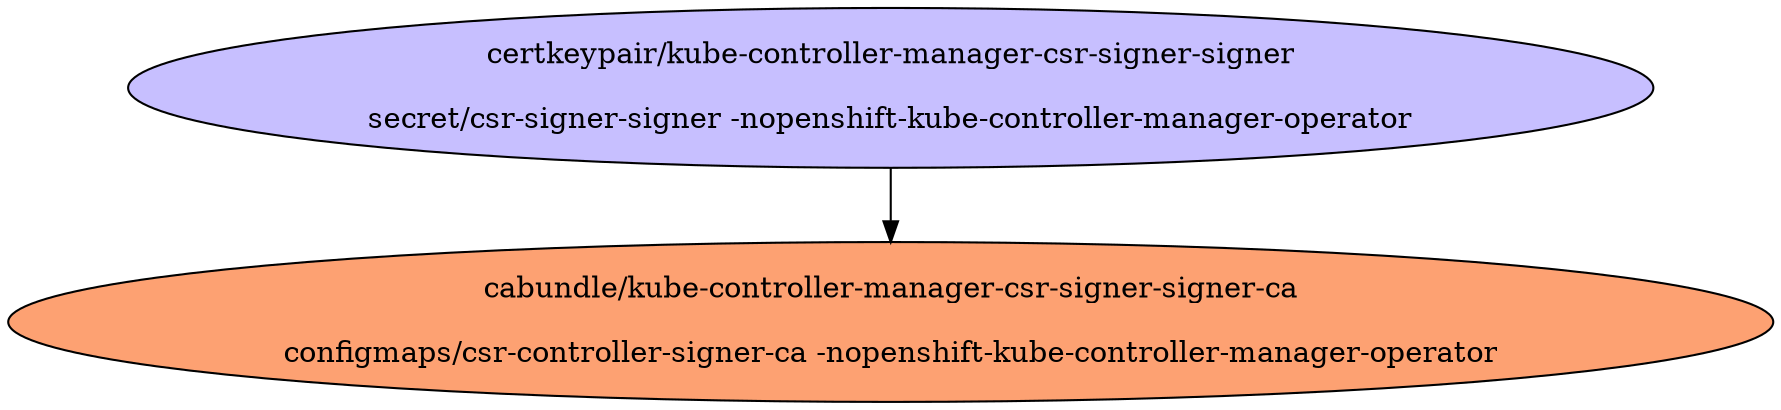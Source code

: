 digraph "Local Certificate" {
  // Node definitions.
  0 [
    label="certkeypair/kube-controller-manager-csr-signer-signer\n\nsecret/csr-signer-signer -nopenshift-kube-controller-manager-operator\n"
    style=filled
    fillcolor="#c7bfff"
  ];
  15 [
    label="cabundle/kube-controller-manager-csr-signer-signer-ca\n\nconfigmaps/csr-controller-signer-ca -nopenshift-kube-controller-manager-operator\n"
    style=filled
    fillcolor="#fda172"
  ];

  // Edge definitions.
  0 -> 15;
}